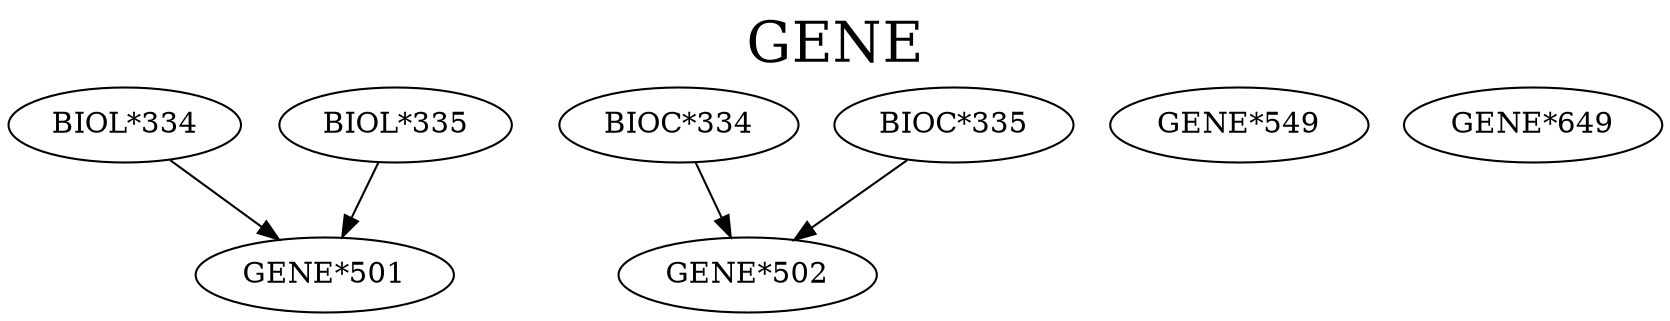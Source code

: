digraph GENE {
labelloc = "t";
label = "GENE"
fontsize = 27;
"BIOL*334" -> "GENE*501"
"BIOL*335" -> "GENE*501"
"BIOC*334" -> "GENE*502"
"BIOC*335" -> "GENE*502"
"GENE*549"
"GENE*649"
}
